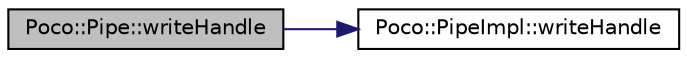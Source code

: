 digraph "Poco::Pipe::writeHandle"
{
 // LATEX_PDF_SIZE
  edge [fontname="Helvetica",fontsize="10",labelfontname="Helvetica",labelfontsize="10"];
  node [fontname="Helvetica",fontsize="10",shape=record];
  rankdir="LR";
  Node1 [label="Poco::Pipe::writeHandle",height=0.2,width=0.4,color="black", fillcolor="grey75", style="filled", fontcolor="black",tooltip=" "];
  Node1 -> Node2 [color="midnightblue",fontsize="10",style="solid"];
  Node2 [label="Poco::PipeImpl::writeHandle",height=0.2,width=0.4,color="black", fillcolor="white", style="filled",URL="$classPoco_1_1PipeImpl.html#a17690e9f792373cad218743682d6d611",tooltip=" "];
}
